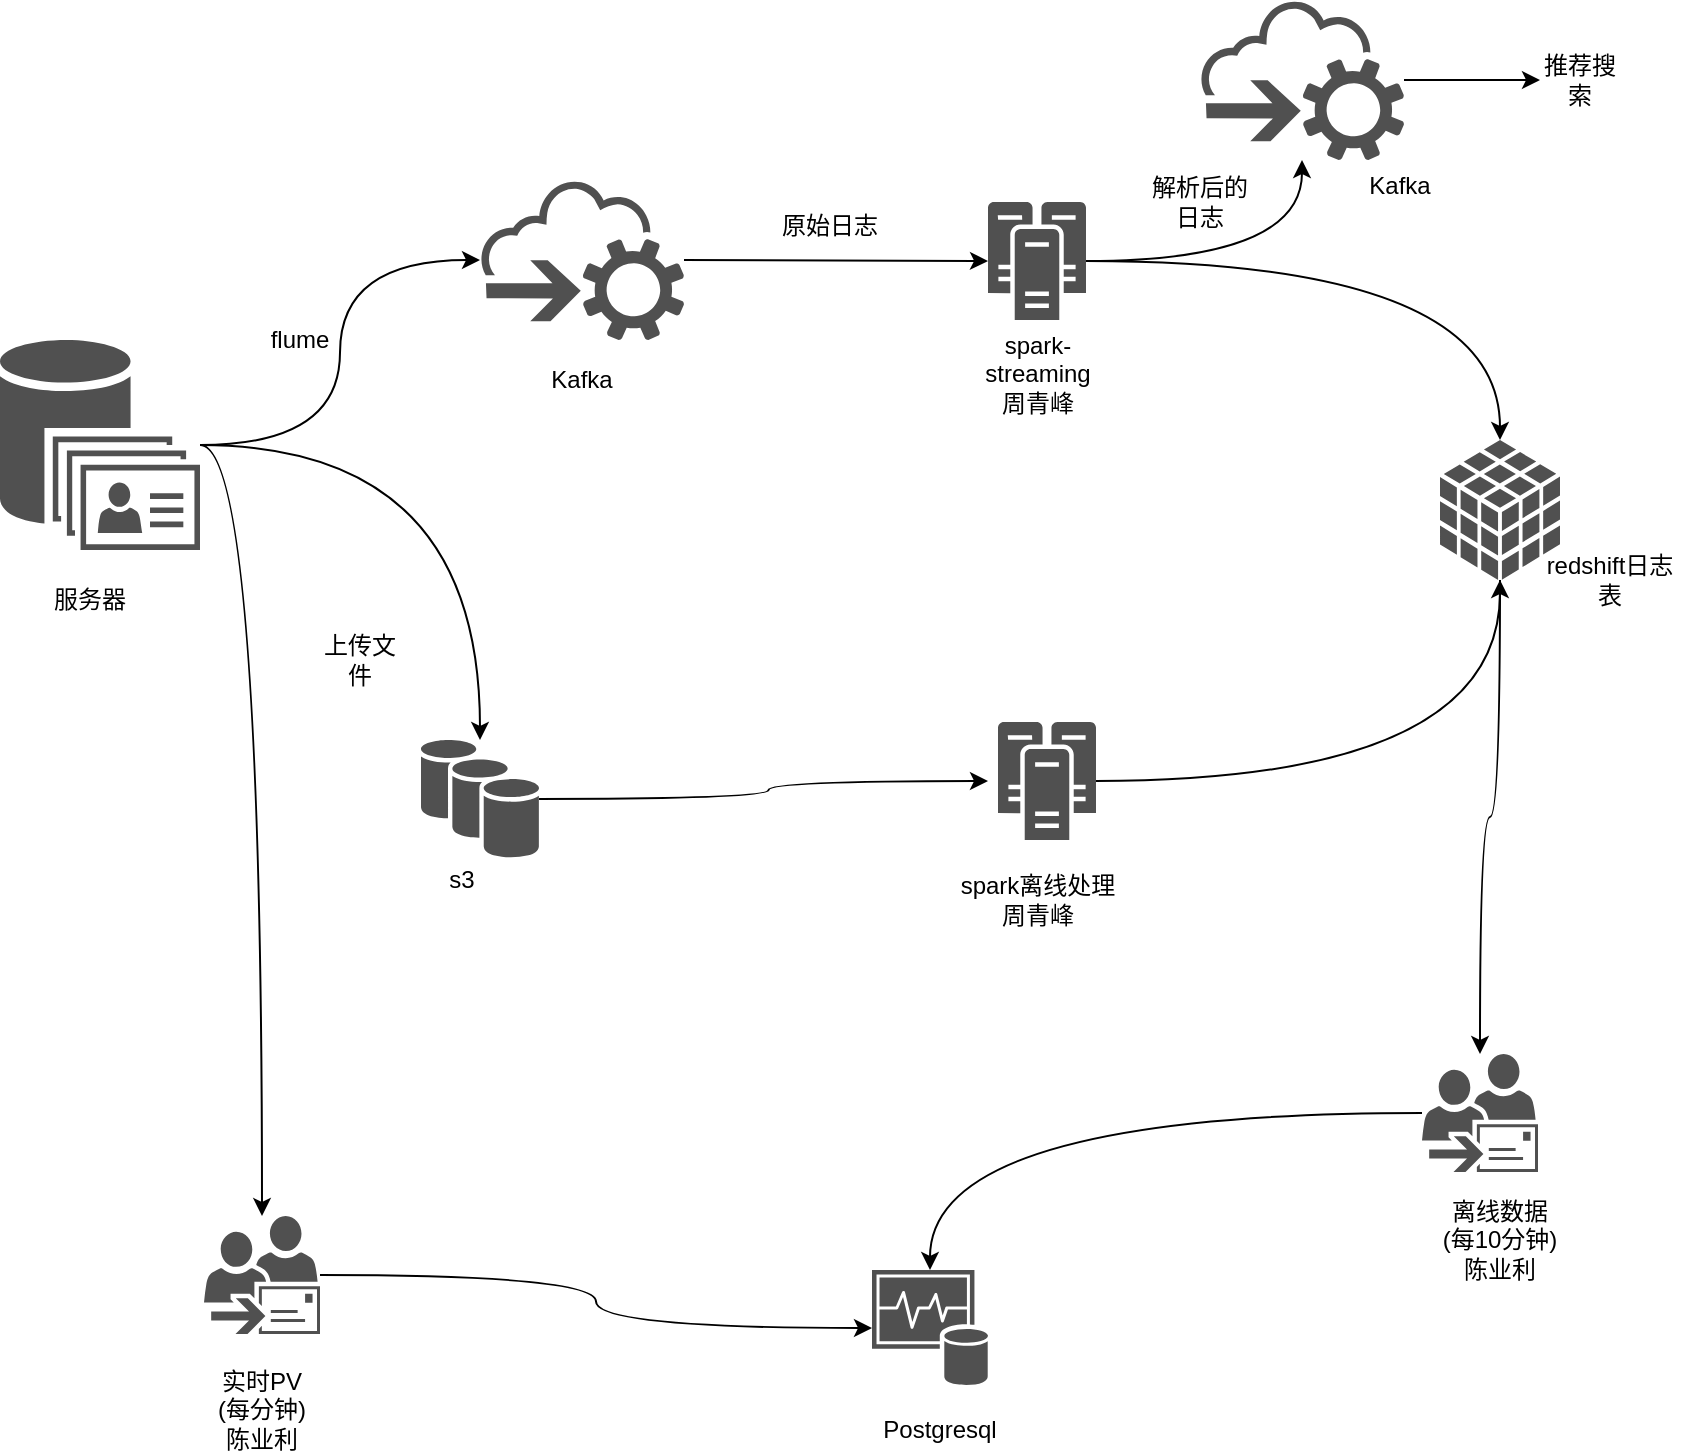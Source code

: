 <mxfile version="12.1.3" type="github" pages="1">
  <diagram id="UIeZc8ts0OPALZaq2UPI" name="第 1 页">
    <mxGraphModel dx="946" dy="662" grid="1" gridSize="10" guides="1" tooltips="1" connect="1" arrows="1" fold="1" page="1" pageScale="1" pageWidth="1169" pageHeight="827" math="0" shadow="0">
      <root>
        <mxCell id="0"/>
        <mxCell id="1" parent="0"/>
        <mxCell id="5T4DhoadRuC-xVAgfW42-6" style="edgeStyle=orthogonalEdgeStyle;rounded=0;orthogonalLoop=1;jettySize=auto;html=1;curved=1;" parent="1" source="5T4DhoadRuC-xVAgfW42-1" target="5T4DhoadRuC-xVAgfW42-2" edge="1">
          <mxGeometry relative="1" as="geometry"/>
        </mxCell>
        <mxCell id="5T4DhoadRuC-xVAgfW42-11" style="edgeStyle=orthogonalEdgeStyle;rounded=0;orthogonalLoop=1;jettySize=auto;html=1;curved=1;" parent="1" source="5T4DhoadRuC-xVAgfW42-1" target="5T4DhoadRuC-xVAgfW42-9" edge="1">
          <mxGeometry relative="1" as="geometry"/>
        </mxCell>
        <mxCell id="5T4DhoadRuC-xVAgfW42-31" style="edgeStyle=orthogonalEdgeStyle;curved=1;rounded=0;orthogonalLoop=1;jettySize=auto;html=1;" parent="1" source="5T4DhoadRuC-xVAgfW42-1" target="5T4DhoadRuC-xVAgfW42-30" edge="1">
          <mxGeometry relative="1" as="geometry"/>
        </mxCell>
        <mxCell id="5T4DhoadRuC-xVAgfW42-1" value="" style="shadow=0;dashed=0;html=1;strokeColor=none;fillColor=#505050;labelPosition=center;verticalLabelPosition=bottom;verticalAlign=top;outlineConnect=0;align=center;shape=mxgraph.office.databases.unified_contact_store;" parent="1" vertex="1">
          <mxGeometry x="90" y="180" width="100" height="105" as="geometry"/>
        </mxCell>
        <mxCell id="5T4DhoadRuC-xVAgfW42-14" style="edgeStyle=orthogonalEdgeStyle;curved=1;rounded=0;orthogonalLoop=1;jettySize=auto;html=1;" parent="1" source="5T4DhoadRuC-xVAgfW42-2" target="5T4DhoadRuC-xVAgfW42-13" edge="1">
          <mxGeometry relative="1" as="geometry"/>
        </mxCell>
        <mxCell id="5T4DhoadRuC-xVAgfW42-2" value="" style="pointerEvents=1;shadow=0;dashed=0;html=1;strokeColor=none;fillColor=#505050;labelPosition=center;verticalLabelPosition=bottom;outlineConnect=0;verticalAlign=top;align=center;shape=mxgraph.office.clouds.cloud_service_request;" parent="1" vertex="1">
          <mxGeometry x="330" y="100" width="102" height="80" as="geometry"/>
        </mxCell>
        <mxCell id="5T4DhoadRuC-xVAgfW42-3" value="服务器" style="text;html=1;strokeColor=none;fillColor=none;align=center;verticalAlign=middle;whiteSpace=wrap;rounded=0;" parent="1" vertex="1">
          <mxGeometry x="100" y="300" width="70" height="20" as="geometry"/>
        </mxCell>
        <mxCell id="5T4DhoadRuC-xVAgfW42-7" value="flume" style="text;html=1;strokeColor=none;fillColor=none;align=center;verticalAlign=middle;whiteSpace=wrap;rounded=0;" parent="1" vertex="1">
          <mxGeometry x="220" y="170" width="40" height="20" as="geometry"/>
        </mxCell>
        <mxCell id="5T4DhoadRuC-xVAgfW42-8" value="Kafka" style="text;html=1;strokeColor=none;fillColor=none;align=center;verticalAlign=middle;whiteSpace=wrap;rounded=0;" parent="1" vertex="1">
          <mxGeometry x="361" y="190" width="40" height="20" as="geometry"/>
        </mxCell>
        <mxCell id="5T4DhoadRuC-xVAgfW42-27" style="edgeStyle=orthogonalEdgeStyle;curved=1;rounded=0;orthogonalLoop=1;jettySize=auto;html=1;entryX=-0.102;entryY=0.5;entryDx=0;entryDy=0;entryPerimeter=0;" parent="1" source="5T4DhoadRuC-xVAgfW42-9" target="5T4DhoadRuC-xVAgfW42-26" edge="1">
          <mxGeometry relative="1" as="geometry"/>
        </mxCell>
        <mxCell id="5T4DhoadRuC-xVAgfW42-9" value="" style="shadow=0;dashed=0;html=1;strokeColor=none;fillColor=#505050;labelPosition=center;verticalLabelPosition=bottom;verticalAlign=top;outlineConnect=0;align=center;shape=mxgraph.office.databases.database_availability_group;" parent="1" vertex="1">
          <mxGeometry x="300.5" y="380" width="59" height="59" as="geometry"/>
        </mxCell>
        <mxCell id="5T4DhoadRuC-xVAgfW42-10" value="s3" style="text;html=1;strokeColor=none;fillColor=none;align=center;verticalAlign=middle;whiteSpace=wrap;rounded=0;" parent="1" vertex="1">
          <mxGeometry x="300.5" y="439.5" width="40" height="20" as="geometry"/>
        </mxCell>
        <mxCell id="5T4DhoadRuC-xVAgfW42-12" value="上传文件" style="text;html=1;strokeColor=none;fillColor=none;align=center;verticalAlign=middle;whiteSpace=wrap;rounded=0;" parent="1" vertex="1">
          <mxGeometry x="250" y="330" width="40" height="20" as="geometry"/>
        </mxCell>
        <mxCell id="5T4DhoadRuC-xVAgfW42-18" style="edgeStyle=orthogonalEdgeStyle;curved=1;rounded=0;orthogonalLoop=1;jettySize=auto;html=1;" parent="1" source="5T4DhoadRuC-xVAgfW42-13" target="5T4DhoadRuC-xVAgfW42-16" edge="1">
          <mxGeometry relative="1" as="geometry"/>
        </mxCell>
        <mxCell id="7Ul2iuHpVRcrHpkYTq7D-2" style="edgeStyle=orthogonalEdgeStyle;rounded=0;orthogonalLoop=1;jettySize=auto;html=1;curved=1;" edge="1" parent="1" source="5T4DhoadRuC-xVAgfW42-13" target="7Ul2iuHpVRcrHpkYTq7D-1">
          <mxGeometry relative="1" as="geometry"/>
        </mxCell>
        <mxCell id="5T4DhoadRuC-xVAgfW42-13" value="" style="pointerEvents=1;shadow=0;dashed=0;html=1;strokeColor=none;fillColor=#505050;labelPosition=center;verticalLabelPosition=bottom;verticalAlign=top;outlineConnect=0;align=center;shape=mxgraph.office.servers.cluster_server;" parent="1" vertex="1">
          <mxGeometry x="584" y="111" width="49" height="59" as="geometry"/>
        </mxCell>
        <mxCell id="5T4DhoadRuC-xVAgfW42-15" value="spark-streaming&lt;br&gt;周青峰" style="text;html=1;strokeColor=none;fillColor=none;align=center;verticalAlign=middle;whiteSpace=wrap;rounded=0;" parent="1" vertex="1">
          <mxGeometry x="589" y="187" width="40" height="20" as="geometry"/>
        </mxCell>
        <mxCell id="5T4DhoadRuC-xVAgfW42-37" style="edgeStyle=orthogonalEdgeStyle;curved=1;rounded=0;orthogonalLoop=1;jettySize=auto;html=1;" parent="1" source="5T4DhoadRuC-xVAgfW42-39" target="5T4DhoadRuC-xVAgfW42-44" edge="1">
          <mxGeometry relative="1" as="geometry">
            <mxPoint x="645" y="563" as="targetPoint"/>
            <Array as="points"/>
          </mxGeometry>
        </mxCell>
        <mxCell id="5T4DhoadRuC-xVAgfW42-43" style="edgeStyle=orthogonalEdgeStyle;curved=1;rounded=0;orthogonalLoop=1;jettySize=auto;html=1;" parent="1" source="5T4DhoadRuC-xVAgfW42-16" target="5T4DhoadRuC-xVAgfW42-39" edge="1">
          <mxGeometry relative="1" as="geometry"/>
        </mxCell>
        <mxCell id="5T4DhoadRuC-xVAgfW42-16" value="" style="shadow=0;dashed=0;html=1;strokeColor=none;fillColor=#505050;labelPosition=center;verticalLabelPosition=bottom;verticalAlign=top;outlineConnect=0;align=center;shape=mxgraph.office.databases.database_cube;" parent="1" vertex="1">
          <mxGeometry x="810" y="230" width="60" height="70" as="geometry"/>
        </mxCell>
        <mxCell id="5T4DhoadRuC-xVAgfW42-17" value="redshift日志表" style="text;html=1;strokeColor=none;fillColor=none;align=center;verticalAlign=middle;whiteSpace=wrap;rounded=0;" parent="1" vertex="1">
          <mxGeometry x="860" y="290" width="70" height="20" as="geometry"/>
        </mxCell>
        <mxCell id="5T4DhoadRuC-xVAgfW42-19" value="原始日志" style="text;html=1;strokeColor=none;fillColor=none;align=center;verticalAlign=middle;whiteSpace=wrap;rounded=0;" parent="1" vertex="1">
          <mxGeometry x="460" y="113" width="90" height="20" as="geometry"/>
        </mxCell>
        <mxCell id="5T4DhoadRuC-xVAgfW42-29" style="edgeStyle=orthogonalEdgeStyle;curved=1;rounded=0;orthogonalLoop=1;jettySize=auto;html=1;" parent="1" source="5T4DhoadRuC-xVAgfW42-26" target="5T4DhoadRuC-xVAgfW42-16" edge="1">
          <mxGeometry relative="1" as="geometry"/>
        </mxCell>
        <mxCell id="5T4DhoadRuC-xVAgfW42-26" value="" style="pointerEvents=1;shadow=0;dashed=0;html=1;strokeColor=none;fillColor=#505050;labelPosition=center;verticalLabelPosition=bottom;verticalAlign=top;outlineConnect=0;align=center;shape=mxgraph.office.servers.cluster_server;" parent="1" vertex="1">
          <mxGeometry x="589" y="371" width="49" height="59" as="geometry"/>
        </mxCell>
        <mxCell id="5T4DhoadRuC-xVAgfW42-28" value="spark离线处理&lt;br&gt;周青峰" style="text;html=1;strokeColor=none;fillColor=none;align=center;verticalAlign=middle;whiteSpace=wrap;rounded=0;" parent="1" vertex="1">
          <mxGeometry x="564" y="449.5" width="90" height="20" as="geometry"/>
        </mxCell>
        <mxCell id="5T4DhoadRuC-xVAgfW42-34" style="edgeStyle=orthogonalEdgeStyle;curved=1;rounded=0;orthogonalLoop=1;jettySize=auto;html=1;" parent="1" source="5T4DhoadRuC-xVAgfW42-30" target="5T4DhoadRuC-xVAgfW42-44" edge="1">
          <mxGeometry relative="1" as="geometry">
            <mxPoint x="620" y="590" as="targetPoint"/>
          </mxGeometry>
        </mxCell>
        <mxCell id="5T4DhoadRuC-xVAgfW42-30" value="" style="pointerEvents=1;shadow=0;dashed=0;html=1;strokeColor=none;fillColor=#505050;labelPosition=center;verticalLabelPosition=bottom;verticalAlign=top;outlineConnect=0;align=center;shape=mxgraph.office.communications.dynamic_distribution_group;" parent="1" vertex="1">
          <mxGeometry x="192" y="618" width="58" height="59" as="geometry"/>
        </mxCell>
        <mxCell id="5T4DhoadRuC-xVAgfW42-35" value="Postgresql" style="text;html=1;strokeColor=none;fillColor=none;align=center;verticalAlign=middle;whiteSpace=wrap;rounded=0;" parent="1" vertex="1">
          <mxGeometry x="540" y="715" width="40" height="20" as="geometry"/>
        </mxCell>
        <mxCell id="5T4DhoadRuC-xVAgfW42-36" value="实时PV&lt;br&gt;(每分钟)&lt;br&gt;陈业利" style="text;html=1;strokeColor=none;fillColor=none;align=center;verticalAlign=middle;whiteSpace=wrap;rounded=0;" parent="1" vertex="1">
          <mxGeometry x="171" y="705" width="100" height="20" as="geometry"/>
        </mxCell>
        <mxCell id="5T4DhoadRuC-xVAgfW42-38" value="离线数据&lt;br&gt;(每10分钟)&lt;br&gt;陈业利" style="text;html=1;strokeColor=none;fillColor=none;align=center;verticalAlign=middle;whiteSpace=wrap;rounded=0;" parent="1" vertex="1">
          <mxGeometry x="790" y="620" width="100" height="20" as="geometry"/>
        </mxCell>
        <mxCell id="5T4DhoadRuC-xVAgfW42-39" value="" style="pointerEvents=1;shadow=0;dashed=0;html=1;strokeColor=none;fillColor=#505050;labelPosition=center;verticalLabelPosition=bottom;verticalAlign=top;outlineConnect=0;align=center;shape=mxgraph.office.communications.dynamic_distribution_group;" parent="1" vertex="1">
          <mxGeometry x="801" y="537" width="58" height="59" as="geometry"/>
        </mxCell>
        <mxCell id="5T4DhoadRuC-xVAgfW42-44" value="" style="shadow=0;dashed=0;html=1;strokeColor=none;fillColor=#505050;labelPosition=center;verticalLabelPosition=bottom;verticalAlign=top;outlineConnect=0;align=center;shape=mxgraph.office.databases.monitoring_store;" parent="1" vertex="1">
          <mxGeometry x="526" y="645" width="58" height="58" as="geometry"/>
        </mxCell>
        <mxCell id="7Ul2iuHpVRcrHpkYTq7D-6" style="edgeStyle=orthogonalEdgeStyle;curved=1;rounded=0;orthogonalLoop=1;jettySize=auto;html=1;entryX=0;entryY=0.5;entryDx=0;entryDy=0;" edge="1" parent="1" source="7Ul2iuHpVRcrHpkYTq7D-1" target="7Ul2iuHpVRcrHpkYTq7D-5">
          <mxGeometry relative="1" as="geometry"/>
        </mxCell>
        <mxCell id="7Ul2iuHpVRcrHpkYTq7D-1" value="" style="pointerEvents=1;shadow=0;dashed=0;html=1;strokeColor=none;fillColor=#505050;labelPosition=center;verticalLabelPosition=bottom;outlineConnect=0;verticalAlign=top;align=center;shape=mxgraph.office.clouds.cloud_service_request;" vertex="1" parent="1">
          <mxGeometry x="690" y="10" width="102" height="80" as="geometry"/>
        </mxCell>
        <mxCell id="7Ul2iuHpVRcrHpkYTq7D-4" value="解析后的日志" style="text;html=1;strokeColor=none;fillColor=none;align=center;verticalAlign=middle;whiteSpace=wrap;rounded=0;" vertex="1" parent="1">
          <mxGeometry x="660" y="101" width="60" height="20" as="geometry"/>
        </mxCell>
        <mxCell id="7Ul2iuHpVRcrHpkYTq7D-5" value="推荐搜索" style="text;html=1;strokeColor=none;fillColor=none;align=center;verticalAlign=middle;whiteSpace=wrap;rounded=0;" vertex="1" parent="1">
          <mxGeometry x="860" y="40" width="40" height="20" as="geometry"/>
        </mxCell>
        <mxCell id="7Ul2iuHpVRcrHpkYTq7D-7" value="Kafka" style="text;html=1;strokeColor=none;fillColor=none;align=center;verticalAlign=middle;whiteSpace=wrap;rounded=0;" vertex="1" parent="1">
          <mxGeometry x="770" y="93" width="40" height="20" as="geometry"/>
        </mxCell>
      </root>
    </mxGraphModel>
  </diagram>
</mxfile>
